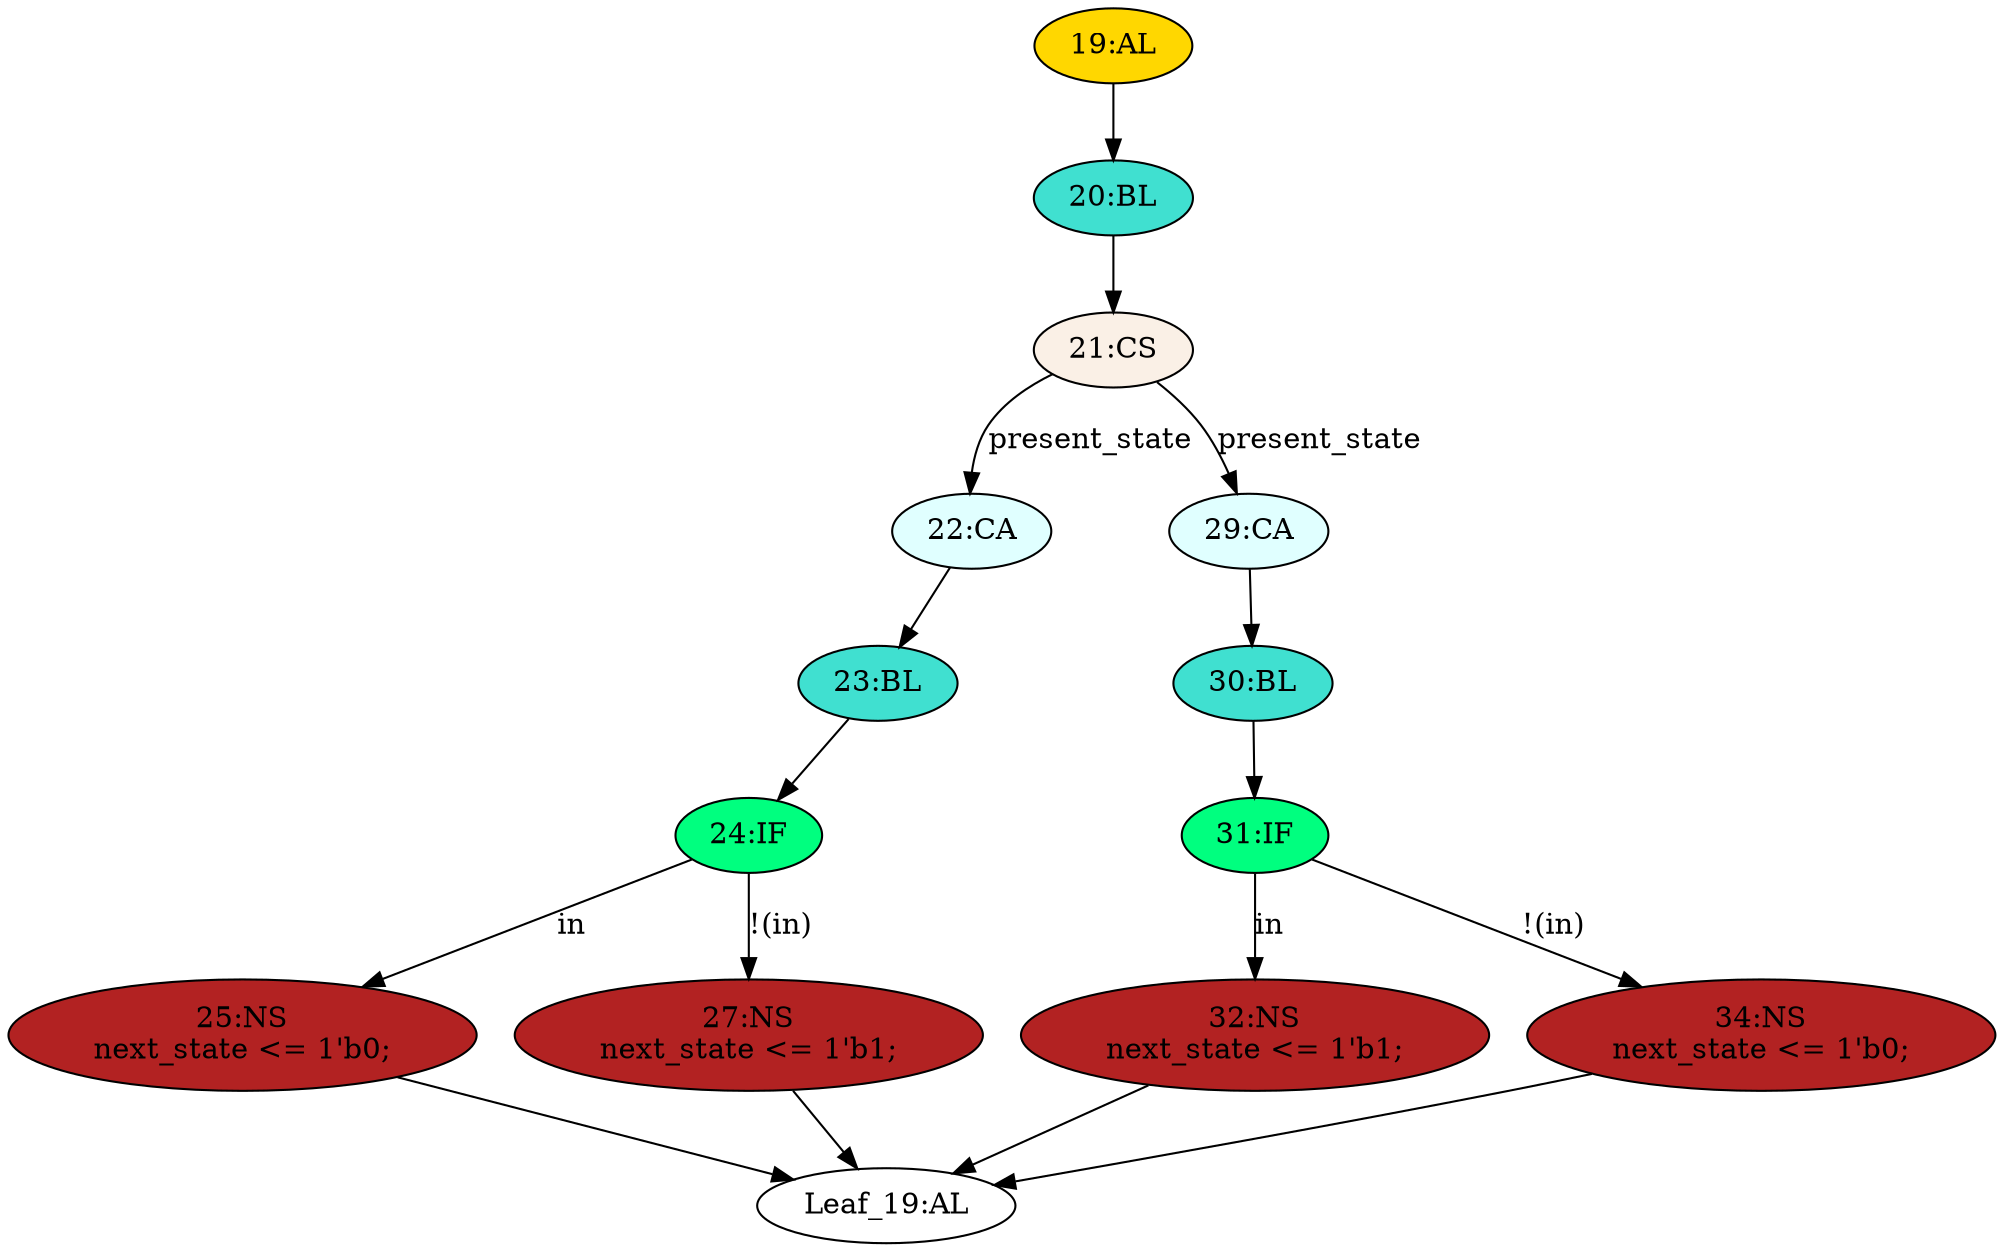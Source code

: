 strict digraph "" {
	node [label="\N"];
	"22:CA"	[ast="<pyverilog.vparser.ast.Case object at 0x7f9cd158b150>",
		fillcolor=lightcyan,
		label="22:CA",
		statements="[]",
		style=filled,
		typ=Case];
	"23:BL"	[ast="<pyverilog.vparser.ast.Block object at 0x7f9cd158b1d0>",
		fillcolor=turquoise,
		label="23:BL",
		statements="[]",
		style=filled,
		typ=Block];
	"22:CA" -> "23:BL"	[cond="[]",
		lineno=None];
	"20:BL"	[ast="<pyverilog.vparser.ast.Block object at 0x7f9cd158b790>",
		fillcolor=turquoise,
		label="20:BL",
		statements="[]",
		style=filled,
		typ=Block];
	"21:CS"	[ast="<pyverilog.vparser.ast.CaseStatement object at 0x7f9cd158b7d0>",
		fillcolor=linen,
		label="21:CS",
		statements="[]",
		style=filled,
		typ=CaseStatement];
	"20:BL" -> "21:CS"	[cond="[]",
		lineno=None];
	"30:BL"	[ast="<pyverilog.vparser.ast.Block object at 0x7f9cd158b590>",
		fillcolor=turquoise,
		label="30:BL",
		statements="[]",
		style=filled,
		typ=Block];
	"31:IF"	[ast="<pyverilog.vparser.ast.IfStatement object at 0x7f9cd158b5d0>",
		fillcolor=springgreen,
		label="31:IF",
		statements="[]",
		style=filled,
		typ=IfStatement];
	"30:BL" -> "31:IF"	[cond="[]",
		lineno=None];
	"32:NS"	[ast="<pyverilog.vparser.ast.NonblockingSubstitution object at 0x7f9cd15a4610>",
		fillcolor=firebrick,
		label="32:NS
next_state <= 1'b1;",
		statements="[<pyverilog.vparser.ast.NonblockingSubstitution object at 0x7f9cd15a4610>]",
		style=filled,
		typ=NonblockingSubstitution];
	"Leaf_19:AL"	[def_var="['next_state']",
		label="Leaf_19:AL"];
	"32:NS" -> "Leaf_19:AL"	[cond="[]",
		lineno=None];
	"19:AL"	[ast="<pyverilog.vparser.ast.Always object at 0x7f9cd158b990>",
		clk_sens=False,
		fillcolor=gold,
		label="19:AL",
		sens="['in', 'present_state']",
		statements="[]",
		style=filled,
		typ=Always,
		use_var="['present_state', 'in']"];
	"19:AL" -> "20:BL"	[cond="[]",
		lineno=None];
	"25:NS"	[ast="<pyverilog.vparser.ast.NonblockingSubstitution object at 0x7f9cd158b410>",
		fillcolor=firebrick,
		label="25:NS
next_state <= 1'b0;",
		statements="[<pyverilog.vparser.ast.NonblockingSubstitution object at 0x7f9cd158b410>]",
		style=filled,
		typ=NonblockingSubstitution];
	"25:NS" -> "Leaf_19:AL"	[cond="[]",
		lineno=None];
	"31:IF" -> "32:NS"	[cond="['in']",
		label=in,
		lineno=31];
	"34:NS"	[ast="<pyverilog.vparser.ast.NonblockingSubstitution object at 0x7f9cd158b610>",
		fillcolor=firebrick,
		label="34:NS
next_state <= 1'b0;",
		statements="[<pyverilog.vparser.ast.NonblockingSubstitution object at 0x7f9cd158b610>]",
		style=filled,
		typ=NonblockingSubstitution];
	"31:IF" -> "34:NS"	[cond="['in']",
		label="!(in)",
		lineno=31];
	"29:CA"	[ast="<pyverilog.vparser.ast.Case object at 0x7f9cd158b8d0>",
		fillcolor=lightcyan,
		label="29:CA",
		statements="[]",
		style=filled,
		typ=Case];
	"29:CA" -> "30:BL"	[cond="[]",
		lineno=None];
	"27:NS"	[ast="<pyverilog.vparser.ast.NonblockingSubstitution object at 0x7f9cd158b290>",
		fillcolor=firebrick,
		label="27:NS
next_state <= 1'b1;",
		statements="[<pyverilog.vparser.ast.NonblockingSubstitution object at 0x7f9cd158b290>]",
		style=filled,
		typ=NonblockingSubstitution];
	"27:NS" -> "Leaf_19:AL"	[cond="[]",
		lineno=None];
	"24:IF"	[ast="<pyverilog.vparser.ast.IfStatement object at 0x7f9cd158b210>",
		fillcolor=springgreen,
		label="24:IF",
		statements="[]",
		style=filled,
		typ=IfStatement];
	"24:IF" -> "25:NS"	[cond="['in']",
		label=in,
		lineno=24];
	"24:IF" -> "27:NS"	[cond="['in']",
		label="!(in)",
		lineno=24];
	"21:CS" -> "22:CA"	[cond="['present_state']",
		label=present_state,
		lineno=21];
	"21:CS" -> "29:CA"	[cond="['present_state']",
		label=present_state,
		lineno=21];
	"34:NS" -> "Leaf_19:AL"	[cond="[]",
		lineno=None];
	"23:BL" -> "24:IF"	[cond="[]",
		lineno=None];
}
